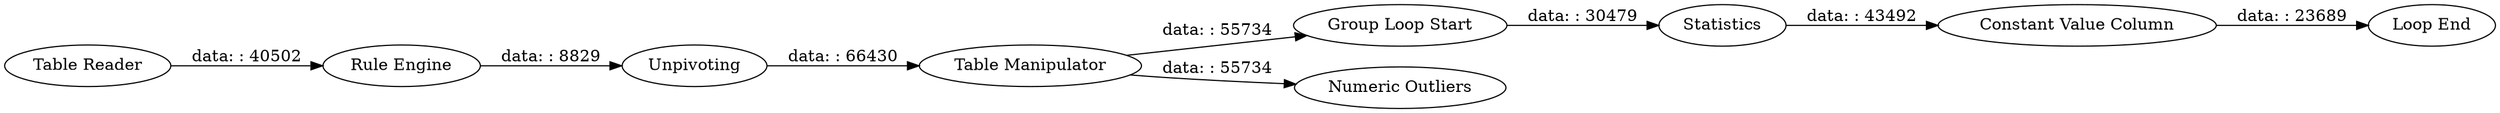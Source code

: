 digraph {
	"7744966335107484750_24" [label="Constant Value Column"]
	"7744966335107484750_22" [label="Group Loop Start"]
	"7744966335107484750_23" [label="Loop End"]
	"7744966335107484750_18" [label=Unpivoting]
	"7744966335107484750_12" [label="Table Reader"]
	"7744966335107484750_15" [label="Rule Engine"]
	"7744966335107484750_21" [label="Numeric Outliers"]
	"7744966335107484750_19" [label="Table Manipulator"]
	"7744966335107484750_20" [label=Statistics]
	"7744966335107484750_24" -> "7744966335107484750_23" [label="data: : 23689"]
	"7744966335107484750_20" -> "7744966335107484750_24" [label="data: : 43492"]
	"7744966335107484750_19" -> "7744966335107484750_21" [label="data: : 55734"]
	"7744966335107484750_18" -> "7744966335107484750_19" [label="data: : 66430"]
	"7744966335107484750_22" -> "7744966335107484750_20" [label="data: : 30479"]
	"7744966335107484750_19" -> "7744966335107484750_22" [label="data: : 55734"]
	"7744966335107484750_12" -> "7744966335107484750_15" [label="data: : 40502"]
	"7744966335107484750_15" -> "7744966335107484750_18" [label="data: : 8829"]
	rankdir=LR
}
